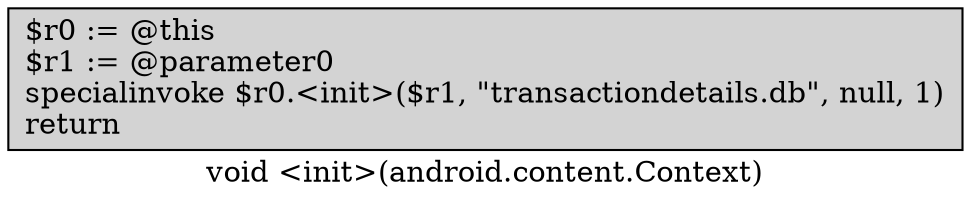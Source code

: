 digraph "void <init>(android.content.Context)" {
    label="void <init>(android.content.Context)";
    node [shape=box];
    "0" [style=filled,fillcolor=gray,style=filled,fillcolor=lightgray,label="$r0 := @this\l$r1 := @parameter0\lspecialinvoke $r0.<init>($r1, \"transactiondetails.db\", null, 1)\lreturn\l",];
}
